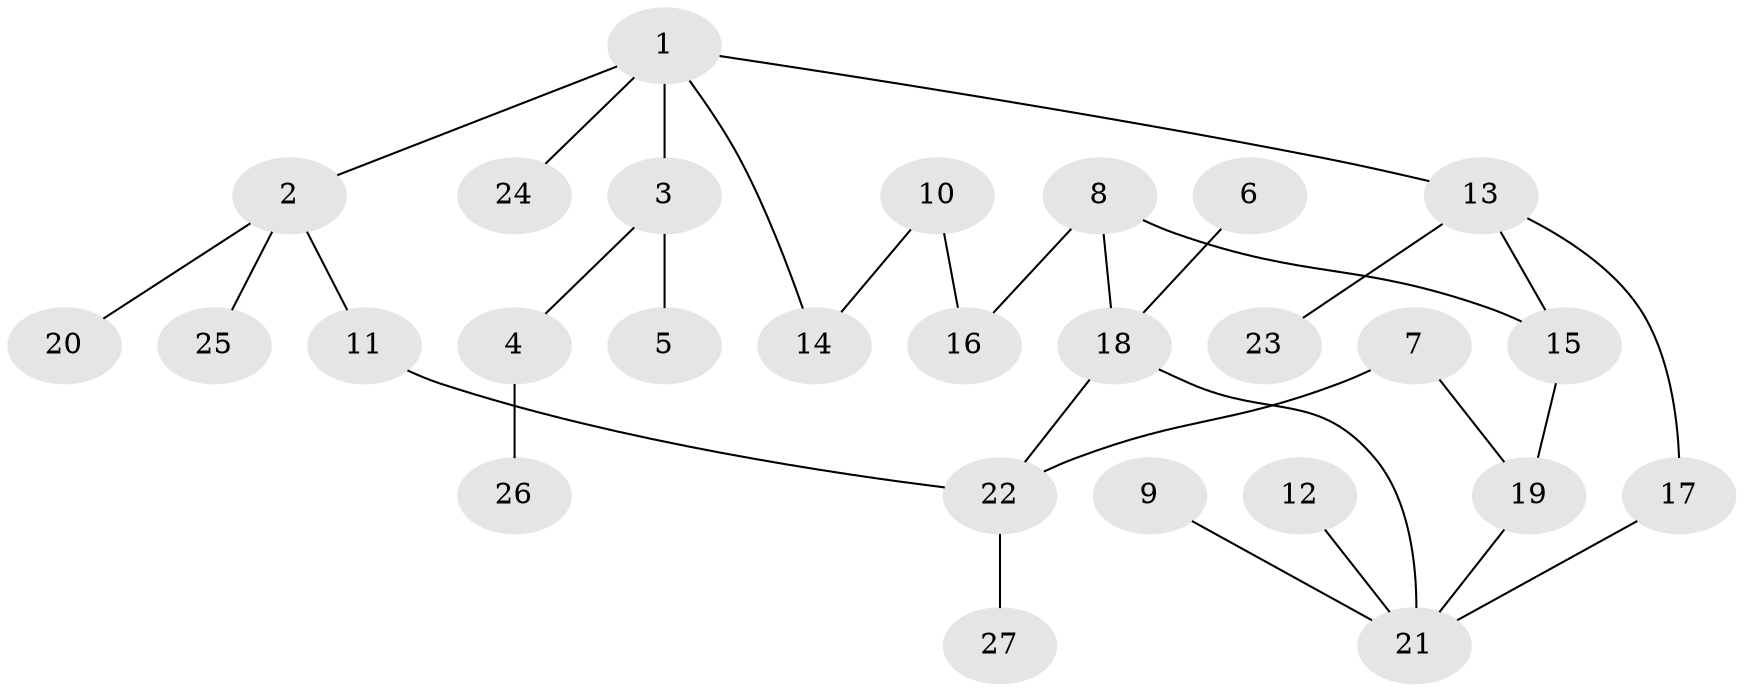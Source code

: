 // original degree distribution, {4: 0.07547169811320754, 3: 0.1509433962264151, 5: 0.03773584905660377, 2: 0.3584905660377358, 1: 0.3584905660377358, 7: 0.018867924528301886}
// Generated by graph-tools (version 1.1) at 2025/49/03/09/25 03:49:18]
// undirected, 27 vertices, 31 edges
graph export_dot {
graph [start="1"]
  node [color=gray90,style=filled];
  1;
  2;
  3;
  4;
  5;
  6;
  7;
  8;
  9;
  10;
  11;
  12;
  13;
  14;
  15;
  16;
  17;
  18;
  19;
  20;
  21;
  22;
  23;
  24;
  25;
  26;
  27;
  1 -- 2 [weight=1.0];
  1 -- 3 [weight=1.0];
  1 -- 13 [weight=1.0];
  1 -- 14 [weight=1.0];
  1 -- 24 [weight=1.0];
  2 -- 11 [weight=1.0];
  2 -- 20 [weight=1.0];
  2 -- 25 [weight=1.0];
  3 -- 4 [weight=1.0];
  3 -- 5 [weight=1.0];
  4 -- 26 [weight=1.0];
  6 -- 18 [weight=1.0];
  7 -- 19 [weight=1.0];
  7 -- 22 [weight=1.0];
  8 -- 15 [weight=1.0];
  8 -- 16 [weight=1.0];
  8 -- 18 [weight=1.0];
  9 -- 21 [weight=1.0];
  10 -- 14 [weight=1.0];
  10 -- 16 [weight=1.0];
  11 -- 22 [weight=1.0];
  12 -- 21 [weight=1.0];
  13 -- 15 [weight=1.0];
  13 -- 17 [weight=1.0];
  13 -- 23 [weight=1.0];
  15 -- 19 [weight=1.0];
  17 -- 21 [weight=1.0];
  18 -- 21 [weight=1.0];
  18 -- 22 [weight=1.0];
  19 -- 21 [weight=1.0];
  22 -- 27 [weight=1.0];
}
